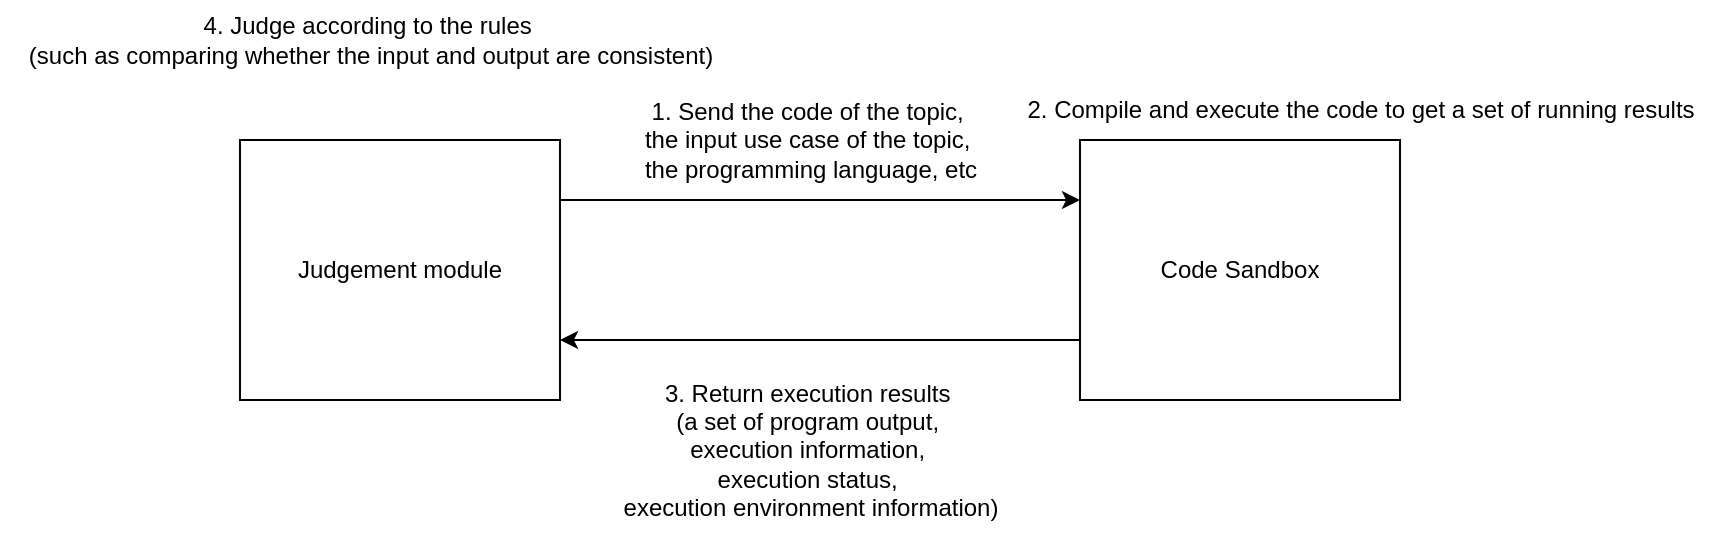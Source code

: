<mxfile version="26.0.2">
  <diagram name="第 1 页" id="iSnH0mAWdETwvdwvoOpq">
    <mxGraphModel dx="1397" dy="765" grid="1" gridSize="10" guides="1" tooltips="1" connect="1" arrows="1" fold="1" page="1" pageScale="1" pageWidth="827" pageHeight="1169" math="0" shadow="0">
      <root>
        <mxCell id="0" />
        <mxCell id="1" parent="0" />
        <mxCell id="42p59Sw4gbuO9yH6LwGv-3" style="edgeStyle=orthogonalEdgeStyle;rounded=0;orthogonalLoop=1;jettySize=auto;html=1;" edge="1" parent="1" source="42p59Sw4gbuO9yH6LwGv-1" target="42p59Sw4gbuO9yH6LwGv-2">
          <mxGeometry relative="1" as="geometry">
            <Array as="points">
              <mxPoint x="410" y="290" />
              <mxPoint x="410" y="290" />
            </Array>
          </mxGeometry>
        </mxCell>
        <mxCell id="42p59Sw4gbuO9yH6LwGv-1" value="Judgement module" style="rounded=0;whiteSpace=wrap;html=1;" vertex="1" parent="1">
          <mxGeometry x="110" y="260" width="160" height="130" as="geometry" />
        </mxCell>
        <mxCell id="42p59Sw4gbuO9yH6LwGv-4" style="edgeStyle=orthogonalEdgeStyle;rounded=0;orthogonalLoop=1;jettySize=auto;html=1;" edge="1" parent="1" source="42p59Sw4gbuO9yH6LwGv-2" target="42p59Sw4gbuO9yH6LwGv-1">
          <mxGeometry relative="1" as="geometry">
            <Array as="points">
              <mxPoint x="400" y="360" />
              <mxPoint x="400" y="360" />
            </Array>
          </mxGeometry>
        </mxCell>
        <mxCell id="42p59Sw4gbuO9yH6LwGv-2" value="Code Sandbox" style="rounded=0;whiteSpace=wrap;html=1;" vertex="1" parent="1">
          <mxGeometry x="530" y="260" width="160" height="130" as="geometry" />
        </mxCell>
        <mxCell id="42p59Sw4gbuO9yH6LwGv-5" value="1. Send the code of the topic,&amp;nbsp;&lt;div&gt;the input use case of the topic,&amp;nbsp;&lt;/div&gt;&lt;div&gt;the programming language, etc&lt;/div&gt;" style="text;html=1;align=center;verticalAlign=middle;resizable=0;points=[];autosize=1;strokeColor=none;fillColor=none;" vertex="1" parent="1">
          <mxGeometry x="300" y="230" width="190" height="60" as="geometry" />
        </mxCell>
        <mxCell id="42p59Sw4gbuO9yH6LwGv-6" value="3. Return execution results&amp;nbsp;&lt;div&gt;(a set of program output,&amp;nbsp;&lt;/div&gt;&lt;div&gt;execution information,&amp;nbsp;&lt;/div&gt;&lt;div&gt;execution status,&amp;nbsp;&lt;/div&gt;&lt;div&gt;execution environment information)&lt;/div&gt;" style="text;html=1;align=center;verticalAlign=middle;resizable=0;points=[];autosize=1;strokeColor=none;fillColor=none;" vertex="1" parent="1">
          <mxGeometry x="290" y="370" width="210" height="90" as="geometry" />
        </mxCell>
        <mxCell id="42p59Sw4gbuO9yH6LwGv-7" value="2. Compile and execute the code to get a set of running results" style="text;html=1;align=center;verticalAlign=middle;resizable=0;points=[];autosize=1;strokeColor=none;fillColor=none;" vertex="1" parent="1">
          <mxGeometry x="490" y="230" width="360" height="30" as="geometry" />
        </mxCell>
        <mxCell id="42p59Sw4gbuO9yH6LwGv-8" value="4. Judge according to the rules&amp;nbsp;&lt;div&gt;(such as comparing whether the input and output are consistent)&lt;/div&gt;" style="text;html=1;align=center;verticalAlign=middle;resizable=0;points=[];autosize=1;strokeColor=none;fillColor=none;" vertex="1" parent="1">
          <mxGeometry x="-10" y="190" width="370" height="40" as="geometry" />
        </mxCell>
      </root>
    </mxGraphModel>
  </diagram>
</mxfile>
